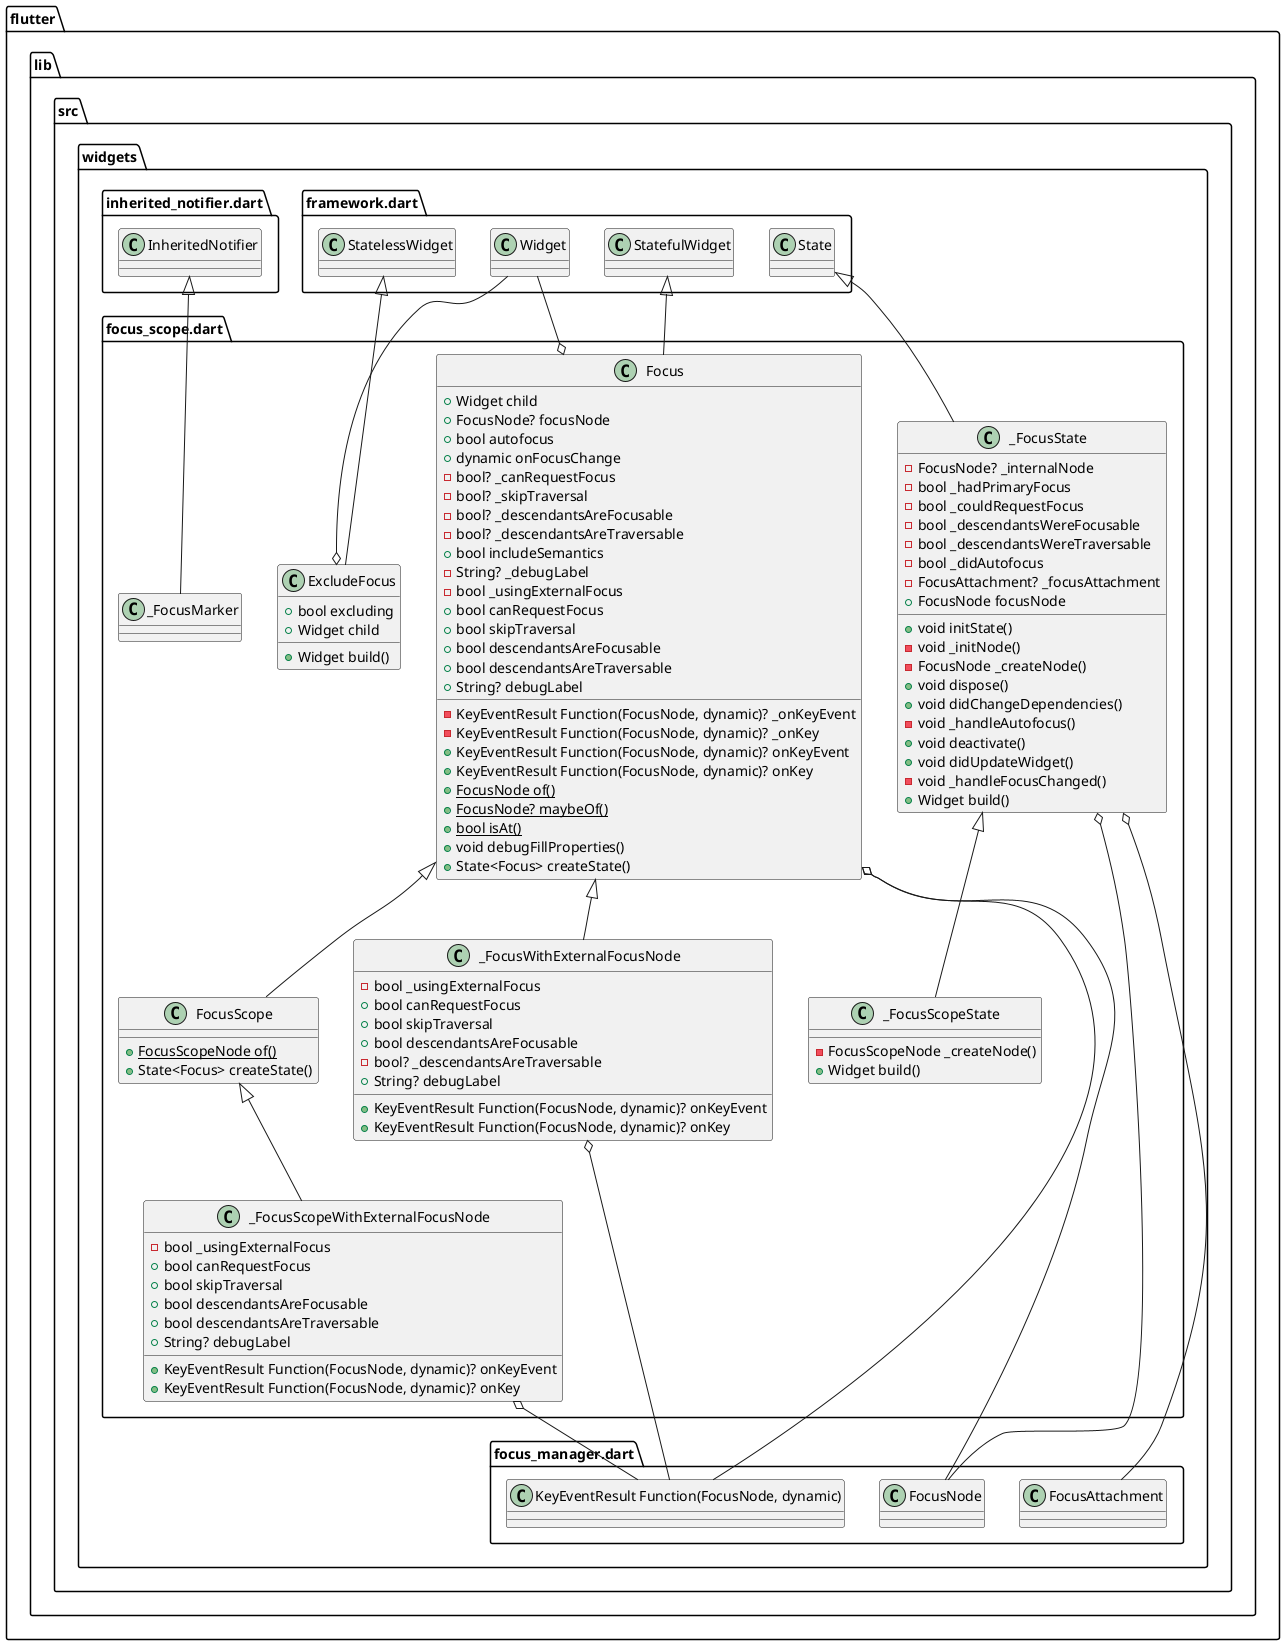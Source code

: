 @startuml
set namespaceSeparator ::

class "flutter::lib::src::widgets::focus_scope.dart::Focus" {
  +Widget child
  +FocusNode? focusNode
  +bool autofocus
  +dynamic onFocusChange
  -KeyEventResult Function(FocusNode, dynamic)? _onKeyEvent
  -KeyEventResult Function(FocusNode, dynamic)? _onKey
  -bool? _canRequestFocus
  -bool? _skipTraversal
  -bool? _descendantsAreFocusable
  -bool? _descendantsAreTraversable
  +bool includeSemantics
  -String? _debugLabel
  -bool _usingExternalFocus
  +KeyEventResult Function(FocusNode, dynamic)? onKeyEvent
  +KeyEventResult Function(FocusNode, dynamic)? onKey
  +bool canRequestFocus
  +bool skipTraversal
  +bool descendantsAreFocusable
  +bool descendantsAreTraversable
  +String? debugLabel
  {static} +FocusNode of()
  {static} +FocusNode? maybeOf()
  {static} +bool isAt()
  +void debugFillProperties()
  +State<Focus> createState()
}

"flutter::lib::src::widgets::focus_scope.dart::Focus" o-- "flutter::lib::src::widgets::framework.dart::Widget"
"flutter::lib::src::widgets::focus_scope.dart::Focus" o-- "flutter::lib::src::widgets::focus_manager.dart::FocusNode"
"flutter::lib::src::widgets::focus_scope.dart::Focus" o-- "flutter::lib::src::widgets::focus_manager.dart::KeyEventResult Function(FocusNode, dynamic)"
"flutter::lib::src::widgets::framework.dart::StatefulWidget" <|-- "flutter::lib::src::widgets::focus_scope.dart::Focus"

class "flutter::lib::src::widgets::focus_scope.dart::_FocusWithExternalFocusNode" {
  -bool _usingExternalFocus
  +KeyEventResult Function(FocusNode, dynamic)? onKeyEvent
  +KeyEventResult Function(FocusNode, dynamic)? onKey
  +bool canRequestFocus
  +bool skipTraversal
  +bool descendantsAreFocusable
  -bool? _descendantsAreTraversable
  +String? debugLabel
}

"flutter::lib::src::widgets::focus_scope.dart::_FocusWithExternalFocusNode" o-- "flutter::lib::src::widgets::focus_manager.dart::KeyEventResult Function(FocusNode, dynamic)"
"flutter::lib::src::widgets::focus_scope.dart::Focus" <|-- "flutter::lib::src::widgets::focus_scope.dart::_FocusWithExternalFocusNode"

class "flutter::lib::src::widgets::focus_scope.dart::_FocusState" {
  -FocusNode? _internalNode
  -bool _hadPrimaryFocus
  -bool _couldRequestFocus
  -bool _descendantsWereFocusable
  -bool _descendantsWereTraversable
  -bool _didAutofocus
  -FocusAttachment? _focusAttachment
  +FocusNode focusNode
  +void initState()
  -void _initNode()
  -FocusNode _createNode()
  +void dispose()
  +void didChangeDependencies()
  -void _handleAutofocus()
  +void deactivate()
  +void didUpdateWidget()
  -void _handleFocusChanged()
  +Widget build()
}

"flutter::lib::src::widgets::focus_scope.dart::_FocusState" o-- "flutter::lib::src::widgets::focus_manager.dart::FocusNode"
"flutter::lib::src::widgets::focus_scope.dart::_FocusState" o-- "flutter::lib::src::widgets::focus_manager.dart::FocusAttachment"
"flutter::lib::src::widgets::framework.dart::State" <|-- "flutter::lib::src::widgets::focus_scope.dart::_FocusState"

class "flutter::lib::src::widgets::focus_scope.dart::FocusScope" {
  {static} +FocusScopeNode of()
  +State<Focus> createState()
}

"flutter::lib::src::widgets::focus_scope.dart::Focus" <|-- "flutter::lib::src::widgets::focus_scope.dart::FocusScope"

class "flutter::lib::src::widgets::focus_scope.dart::_FocusScopeWithExternalFocusNode" {
  -bool _usingExternalFocus
  +KeyEventResult Function(FocusNode, dynamic)? onKeyEvent
  +KeyEventResult Function(FocusNode, dynamic)? onKey
  +bool canRequestFocus
  +bool skipTraversal
  +bool descendantsAreFocusable
  +bool descendantsAreTraversable
  +String? debugLabel
}

"flutter::lib::src::widgets::focus_scope.dart::_FocusScopeWithExternalFocusNode" o-- "flutter::lib::src::widgets::focus_manager.dart::KeyEventResult Function(FocusNode, dynamic)"
"flutter::lib::src::widgets::focus_scope.dart::FocusScope" <|-- "flutter::lib::src::widgets::focus_scope.dart::_FocusScopeWithExternalFocusNode"

class "flutter::lib::src::widgets::focus_scope.dart::_FocusScopeState" {
  -FocusScopeNode _createNode()
  +Widget build()
}

"flutter::lib::src::widgets::focus_scope.dart::_FocusState" <|-- "flutter::lib::src::widgets::focus_scope.dart::_FocusScopeState"

class "flutter::lib::src::widgets::focus_scope.dart::_FocusMarker" {
}

"flutter::lib::src::widgets::inherited_notifier.dart::InheritedNotifier" <|-- "flutter::lib::src::widgets::focus_scope.dart::_FocusMarker"

class "flutter::lib::src::widgets::focus_scope.dart::ExcludeFocus" {
  +bool excluding
  +Widget child
  +Widget build()
}

"flutter::lib::src::widgets::focus_scope.dart::ExcludeFocus" o-- "flutter::lib::src::widgets::framework.dart::Widget"
"flutter::lib::src::widgets::framework.dart::StatelessWidget" <|-- "flutter::lib::src::widgets::focus_scope.dart::ExcludeFocus"


@enduml